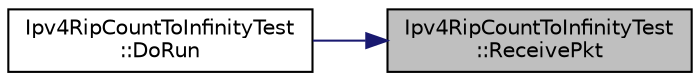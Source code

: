 digraph "Ipv4RipCountToInfinityTest::ReceivePkt"
{
 // LATEX_PDF_SIZE
  edge [fontname="Helvetica",fontsize="10",labelfontname="Helvetica",labelfontsize="10"];
  node [fontname="Helvetica",fontsize="10",shape=record];
  rankdir="RL";
  Node1 [label="Ipv4RipCountToInfinityTest\l::ReceivePkt",height=0.2,width=0.4,color="black", fillcolor="grey75", style="filled", fontcolor="black",tooltip="Receive data."];
  Node1 -> Node2 [dir="back",color="midnightblue",fontsize="10",style="solid",fontname="Helvetica"];
  Node2 [label="Ipv4RipCountToInfinityTest\l::DoRun",height=0.2,width=0.4,color="black", fillcolor="white", style="filled",URL="$class_ipv4_rip_count_to_infinity_test.html#a98754dfc16633ff58db8cfd697dd9862",tooltip="Implementation to actually run this TestCase."];
}
